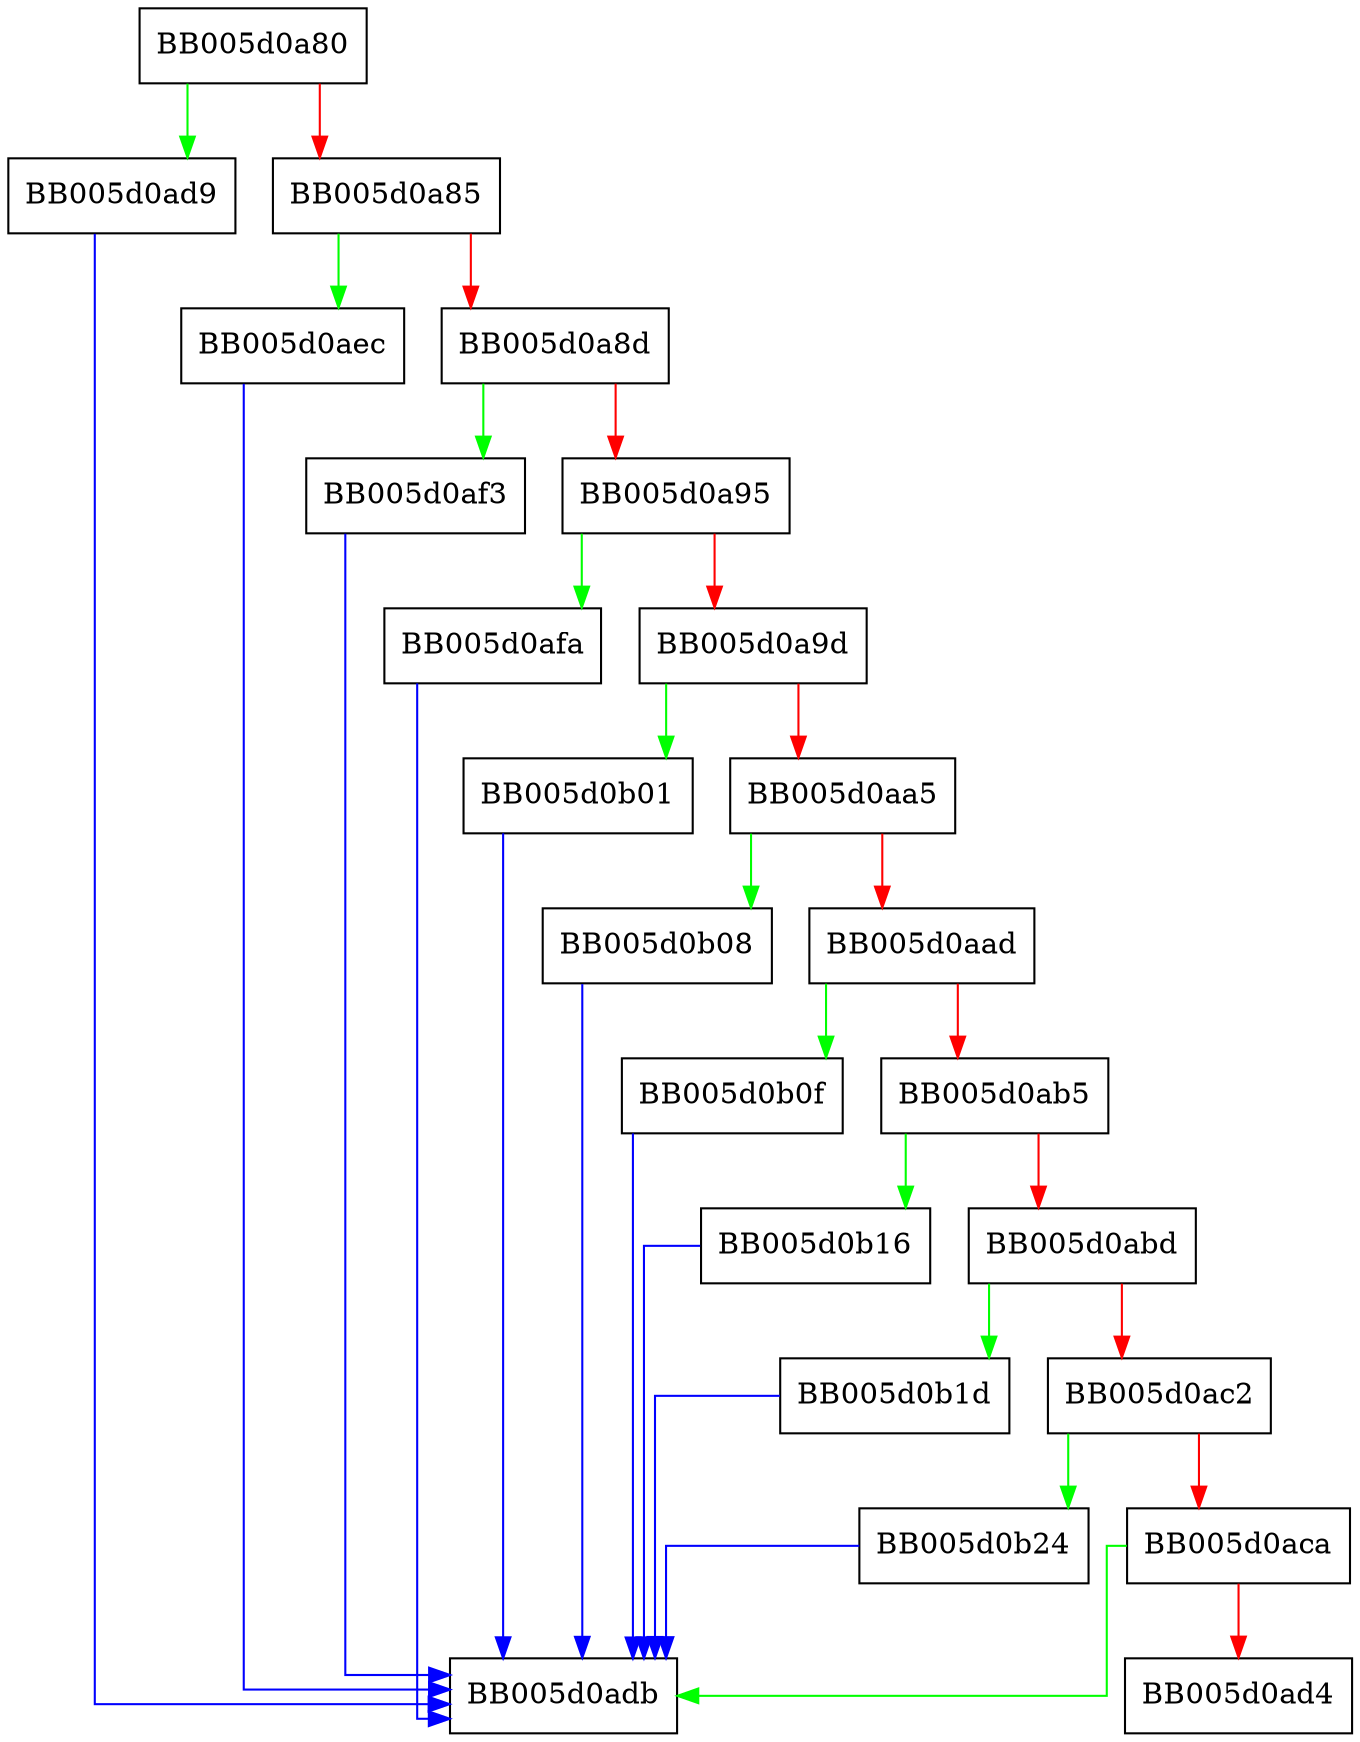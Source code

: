 digraph evp_pkey_type2name {
  node [shape="box"];
  graph [splines=ortho];
  BB005d0a80 -> BB005d0ad9 [color="green"];
  BB005d0a80 -> BB005d0a85 [color="red"];
  BB005d0a85 -> BB005d0aec [color="green"];
  BB005d0a85 -> BB005d0a8d [color="red"];
  BB005d0a8d -> BB005d0af3 [color="green"];
  BB005d0a8d -> BB005d0a95 [color="red"];
  BB005d0a95 -> BB005d0afa [color="green"];
  BB005d0a95 -> BB005d0a9d [color="red"];
  BB005d0a9d -> BB005d0b01 [color="green"];
  BB005d0a9d -> BB005d0aa5 [color="red"];
  BB005d0aa5 -> BB005d0b08 [color="green"];
  BB005d0aa5 -> BB005d0aad [color="red"];
  BB005d0aad -> BB005d0b0f [color="green"];
  BB005d0aad -> BB005d0ab5 [color="red"];
  BB005d0ab5 -> BB005d0b16 [color="green"];
  BB005d0ab5 -> BB005d0abd [color="red"];
  BB005d0abd -> BB005d0b1d [color="green"];
  BB005d0abd -> BB005d0ac2 [color="red"];
  BB005d0ac2 -> BB005d0b24 [color="green"];
  BB005d0ac2 -> BB005d0aca [color="red"];
  BB005d0aca -> BB005d0adb [color="green"];
  BB005d0aca -> BB005d0ad4 [color="red"];
  BB005d0ad9 -> BB005d0adb [color="blue"];
  BB005d0aec -> BB005d0adb [color="blue"];
  BB005d0af3 -> BB005d0adb [color="blue"];
  BB005d0afa -> BB005d0adb [color="blue"];
  BB005d0b01 -> BB005d0adb [color="blue"];
  BB005d0b08 -> BB005d0adb [color="blue"];
  BB005d0b0f -> BB005d0adb [color="blue"];
  BB005d0b16 -> BB005d0adb [color="blue"];
  BB005d0b1d -> BB005d0adb [color="blue"];
  BB005d0b24 -> BB005d0adb [color="blue"];
}